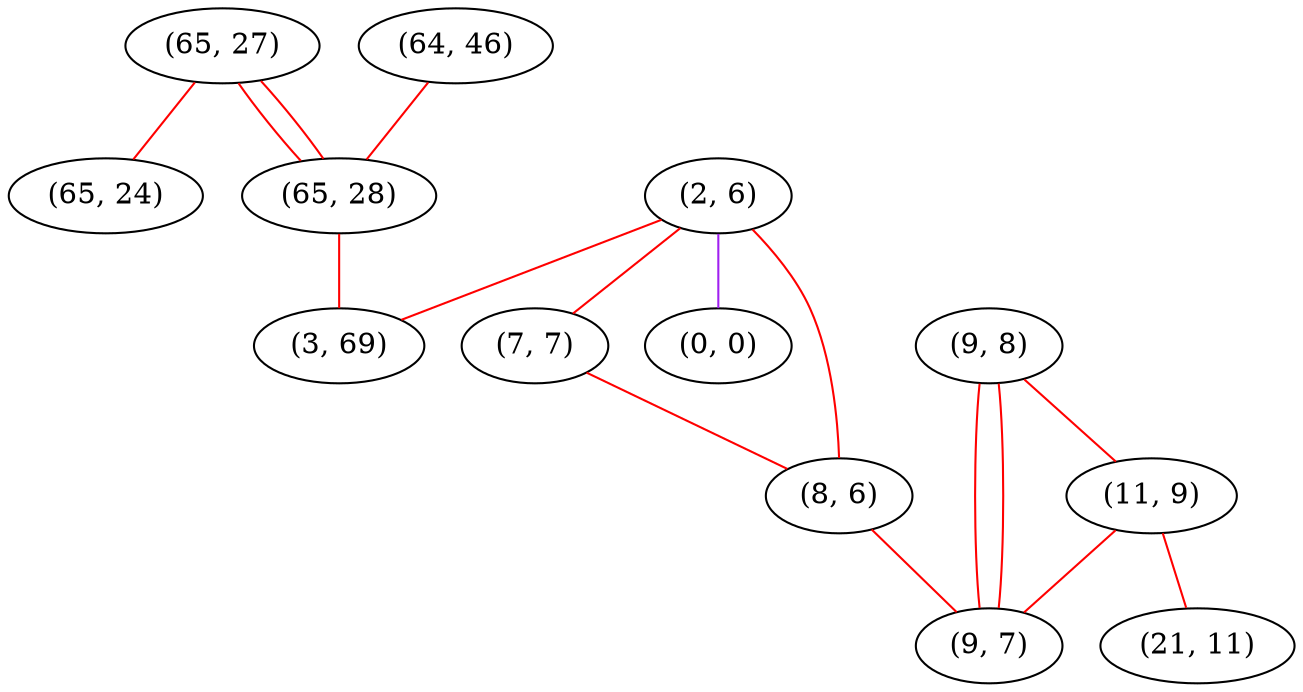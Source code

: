 graph "" {
"(65, 27)";
"(65, 24)";
"(2, 6)";
"(64, 46)";
"(9, 8)";
"(11, 9)";
"(7, 7)";
"(0, 0)";
"(65, 28)";
"(21, 11)";
"(8, 6)";
"(3, 69)";
"(9, 7)";
"(65, 27)" -- "(65, 24)"  [color=red, key=0, weight=1];
"(65, 27)" -- "(65, 28)"  [color=red, key=0, weight=1];
"(65, 27)" -- "(65, 28)"  [color=red, key=1, weight=1];
"(2, 6)" -- "(8, 6)"  [color=red, key=0, weight=1];
"(2, 6)" -- "(0, 0)"  [color=purple, key=0, weight=4];
"(2, 6)" -- "(7, 7)"  [color=red, key=0, weight=1];
"(2, 6)" -- "(3, 69)"  [color=red, key=0, weight=1];
"(64, 46)" -- "(65, 28)"  [color=red, key=0, weight=1];
"(9, 8)" -- "(11, 9)"  [color=red, key=0, weight=1];
"(9, 8)" -- "(9, 7)"  [color=red, key=0, weight=1];
"(9, 8)" -- "(9, 7)"  [color=red, key=1, weight=1];
"(11, 9)" -- "(9, 7)"  [color=red, key=0, weight=1];
"(11, 9)" -- "(21, 11)"  [color=red, key=0, weight=1];
"(7, 7)" -- "(8, 6)"  [color=red, key=0, weight=1];
"(65, 28)" -- "(3, 69)"  [color=red, key=0, weight=1];
"(8, 6)" -- "(9, 7)"  [color=red, key=0, weight=1];
}
